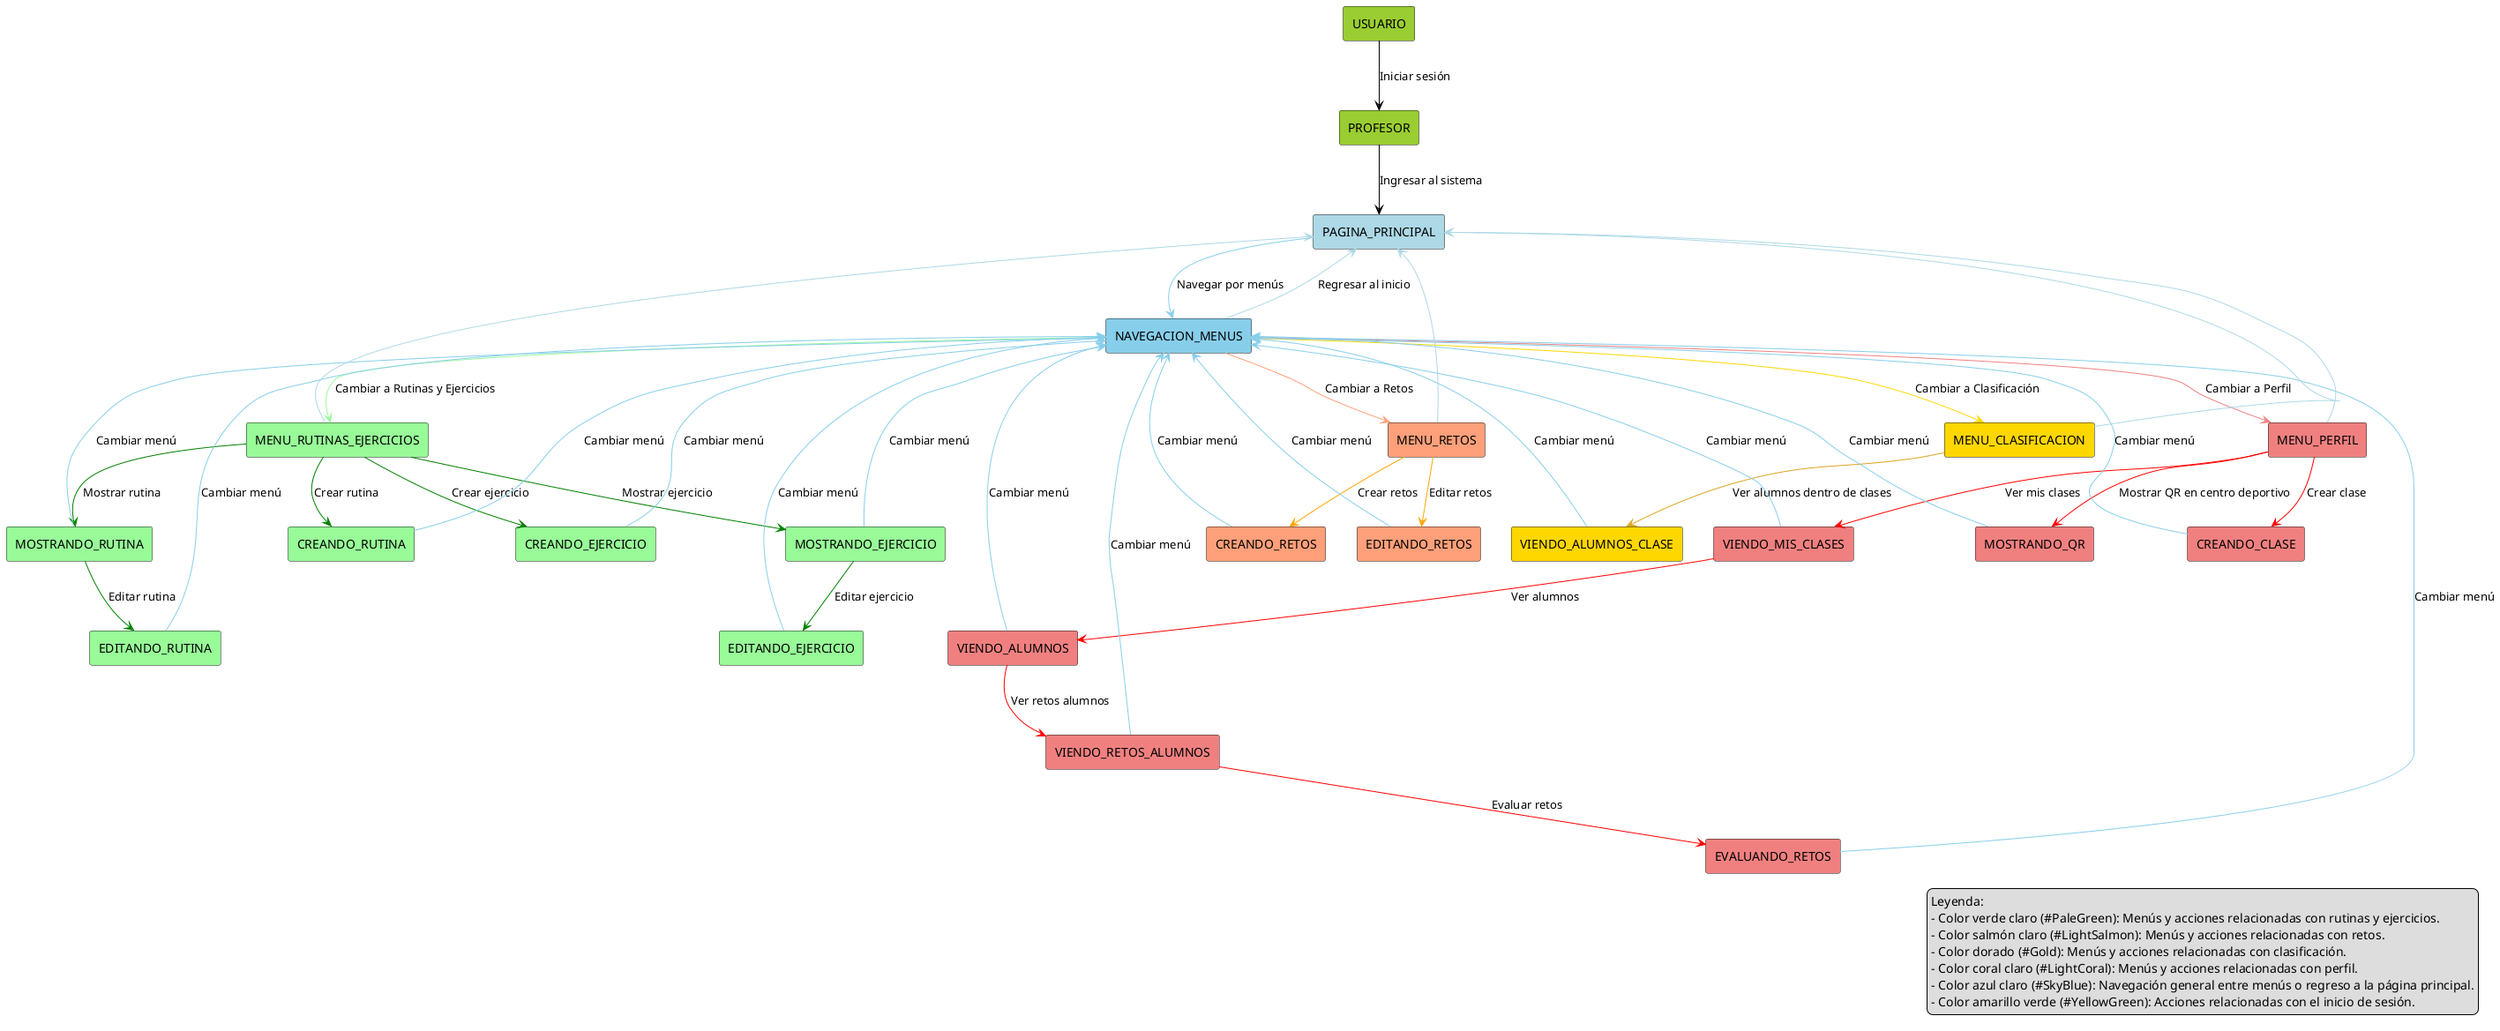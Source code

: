 @startuml ProfesorCasosDeUso
!define RECTANGLE(x) rectangle x

' Definición de actores y elementos principales
RECTANGLE(USUARIO) #YellowGreen
RECTANGLE(PROFESOR) #YellowGreen
RECTANGLE(PAGINA_PRINCIPAL) #LightBlue
RECTANGLE(NAVEGACION_MENUS) #SkyBlue

' Menús principales
RECTANGLE(MENU_RUTINAS_EJERCICIOS) #PaleGreen
RECTANGLE(MENU_RETOS) #LightSalmon
RECTANGLE(MENU_CLASIFICACION) #Gold
RECTANGLE(MENU_PERFIL) #LightCoral

' Submenús de "Rutinas y Ejercicios"
RECTANGLE(CREANDO_RUTINA) #PaleGreen
RECTANGLE(MOSTRANDO_RUTINA) #PaleGreen
RECTANGLE(EDITANDO_RUTINA) #PaleGreen
RECTANGLE(CREANDO_EJERCICIO) #PaleGreen
RECTANGLE(MOSTRANDO_EJERCICIO) #PaleGreen
RECTANGLE(EDITANDO_EJERCICIO) #PaleGreen

' Submenús de "Retos"
RECTANGLE(CREANDO_RETOS) #LightSalmon
RECTANGLE(EDITANDO_RETOS) #LightSalmon

' Submenús de "Clasificación"
RECTANGLE(VIENDO_ALUMNOS_CLASE) #Gold

' Submenús de "Perfil"
RECTANGLE(CREANDO_CLASE) #LightCoral
RECTANGLE(MOSTRANDO_QR) #LightCoral
RECTANGLE(VIENDO_MIS_CLASES) #LightCoral
RECTANGLE(VIENDO_ALUMNOS) #LightCoral
RECTANGLE(VIENDO_RETOS_ALUMNOS) #LightCoral
RECTANGLE(EVALUANDO_RETOS) #LightCoral

' Relaciones principales
USUARIO -[#Black]-> PROFESOR : Iniciar sesión
PROFESOR -[#Black]-> PAGINA_PRINCIPAL : Ingresar al sistema
PAGINA_PRINCIPAL -[#SkyBlue]-> NAVEGACION_MENUS : Navegar por menús

' Navegación entre menús
NAVEGACION_MENUS -[#PaleGreen]-> MENU_RUTINAS_EJERCICIOS : Cambiar a Rutinas y Ejercicios
NAVEGACION_MENUS -[#LightSalmon]-> MENU_RETOS : Cambiar a Retos
NAVEGACION_MENUS -[#Gold]-> MENU_CLASIFICACION : Cambiar a Clasificación
NAVEGACION_MENUS -[#LightCoral]-> MENU_PERFIL : Cambiar a Perfil
NAVEGACION_MENUS -[#LightBlue]-> PAGINA_PRINCIPAL : Regresar al inicio

' Menú "Rutinas y Ejercicios"
MENU_RUTINAS_EJERCICIOS -[#Green]-> CREANDO_RUTINA : Crear rutina
MENU_RUTINAS_EJERCICIOS -[#Green]-> CREANDO_EJERCICIO : Crear ejercicio
MENU_RUTINAS_EJERCICIOS -[#Green]-> MOSTRANDO_RUTINA : Mostrar rutina
MENU_RUTINAS_EJERCICIOS -[#Green]-> MOSTRANDO_EJERCICIO : Mostrar ejercicio
MOSTRANDO_RUTINA -[#Green]-> EDITANDO_RUTINA : Editar rutina
MOSTRANDO_EJERCICIO -[#Green]-> EDITANDO_EJERCICIO : Editar ejercicio

' Menú "Retos"
MENU_RETOS -[#Orange]-> CREANDO_RETOS : Crear retos
MENU_RETOS -[#Orange]-> EDITANDO_RETOS : Editar retos

' Menú "Clasificación"
MENU_CLASIFICACION -[#GoldenRod]->  VIENDO_ALUMNOS_CLASE : Ver alumnos dentro de clases

' Menú "Perfil"
MENU_PERFIL -[#Red]-> CREANDO_CLASE : Crear clase
MENU_PERFIL -[#Red]-> MOSTRANDO_QR : Mostrar QR en centro deportivo
MENU_PERFIL -[#Red]-> VIENDO_MIS_CLASES : Ver mis clases
VIENDO_MIS_CLASES -[#Red]-> VIENDO_ALUMNOS : Ver alumnos
VIENDO_ALUMNOS -[#Red]-> VIENDO_RETOS_ALUMNOS : Ver retos alumnos
VIENDO_RETOS_ALUMNOS -[#Red]-> EVALUANDO_RETOS : Evaluar retos

' Conexiones de los submenús a la navegación general con color SkyBlue y etiqueta "Cambiar menú"
CREANDO_RUTINA -[#SkyBlue]-> NAVEGACION_MENUS : Cambiar menú
MOSTRANDO_RUTINA -[#SkyBlue]-> NAVEGACION_MENUS : Cambiar menú
EDITANDO_RUTINA -[#SkyBlue]-> NAVEGACION_MENUS : Cambiar menú
CREANDO_EJERCICIO -[#SkyBlue]-> NAVEGACION_MENUS : Cambiar menú
MOSTRANDO_EJERCICIO -[#SkyBlue]-> NAVEGACION_MENUS : Cambiar menú
EDITANDO_EJERCICIO -[#SkyBlue]-> NAVEGACION_MENUS : Cambiar menú

CREANDO_RETOS -[#SkyBlue]-> NAVEGACION_MENUS : Cambiar menú
EDITANDO_RETOS -[#SkyBlue]-> NAVEGACION_MENUS : Cambiar menú


VIENDO_ALUMNOS_CLASE -[#SkyBlue]-> NAVEGACION_MENUS : Cambiar menú

CREANDO_CLASE -[#SkyBlue]-> NAVEGACION_MENUS : Cambiar menú
MOSTRANDO_QR -[#SkyBlue]-> NAVEGACION_MENUS : Cambiar menú
VIENDO_MIS_CLASES -[#SkyBlue]-> NAVEGACION_MENUS : Cambiar menú
VIENDO_ALUMNOS -[#SkyBlue]-> NAVEGACION_MENUS : Cambiar menú
VIENDO_RETOS_ALUMNOS -[#SkyBlue]-> NAVEGACION_MENUS : Cambiar menú
EVALUANDO_RETOS -[#SkyBlue]-> NAVEGACION_MENUS : Cambiar menú


MENU_RUTINAS_EJERCICIOS -[#LightBlue]-> PAGINA_PRINCIPAL
MENU_CLASIFICACION -[#LightBlue]-> PAGINA_PRINCIPAL
MENU_PERFIL -[#LightBlue]-> PAGINA_PRINCIPAL
MENU_RETOS -[#LightBlue]-> PAGINA_PRINCIPAL
' Leyenda
legend right
  Leyenda:
  - Color verde claro (#PaleGreen): Menús y acciones relacionadas con rutinas y ejercicios.
  - Color salmón claro (#LightSalmon): Menús y acciones relacionadas con retos.
  - Color dorado (#Gold): Menús y acciones relacionadas con clasificación.
  - Color coral claro (#LightCoral): Menús y acciones relacionadas con perfil.
  - Color azul claro (#SkyBlue): Navegación general entre menús o regreso a la página principal.
  - Color amarillo verde (#YellowGreen): Acciones relacionadas con el inicio de sesión.
end legend

@enduml

